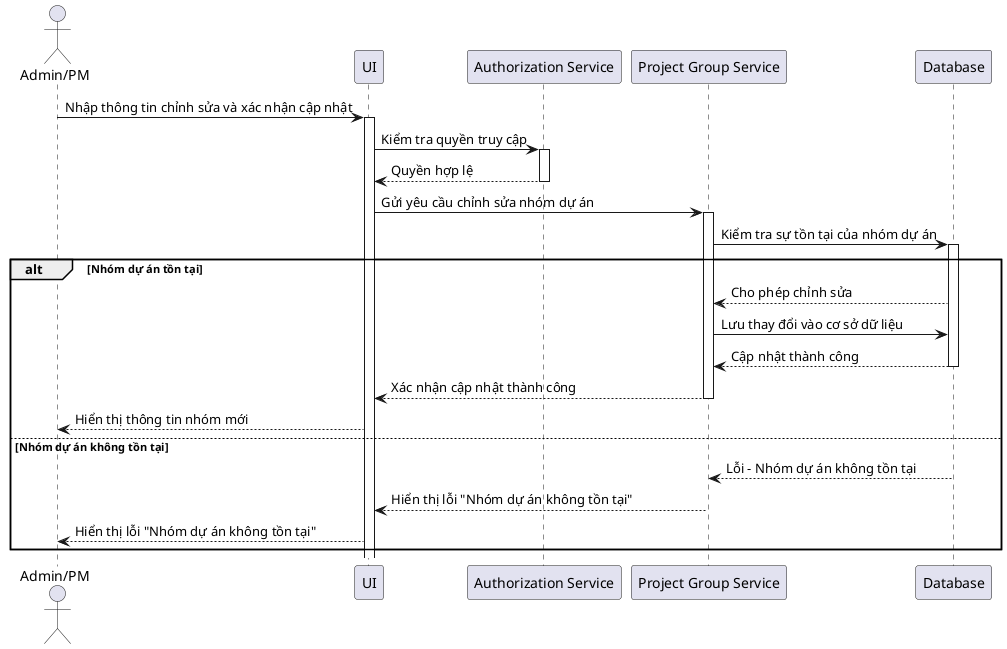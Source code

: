 @startuml
actor "Admin/PM" as User

participant "UI" as UI
participant "Authorization Service"
participant "Project Group Service" as System
participant "Database" as DB

User -> UI: Nhập thông tin chỉnh sửa và xác nhận cập nhật
activate UI

UI -> "Authorization Service": Kiểm tra quyền truy cập
activate "Authorization Service"

"Authorization Service" --> UI: Quyền hợp lệ
deactivate "Authorization Service"

UI -> System: Gửi yêu cầu chỉnh sửa nhóm dự án
activate System

System -> DB: Kiểm tra sự tồn tại của nhóm dự án
activate DB

alt Nhóm dự án tồn tại
    DB --> System: Cho phép chỉnh sửa


    System -> DB: Lưu thay đổi vào cơ sở dữ liệu

    DB --> System: Cập nhật thành công
    deactivate DB


    System --> UI: Xác nhận cập nhật thành công
    deactivate System
    UI --> User: Hiển thị thông tin nhóm mới

else Nhóm dự án không tồn tại
    DB --> System: Lỗi - Nhóm dự án không tồn tại
    deactivate DB
    System --> UI: Hiển thị lỗi "Nhóm dự án không tồn tại"
    UI --> User: Hiển thị lỗi "Nhóm dự án không tồn tại"
    deactivate System
end

@enduml
